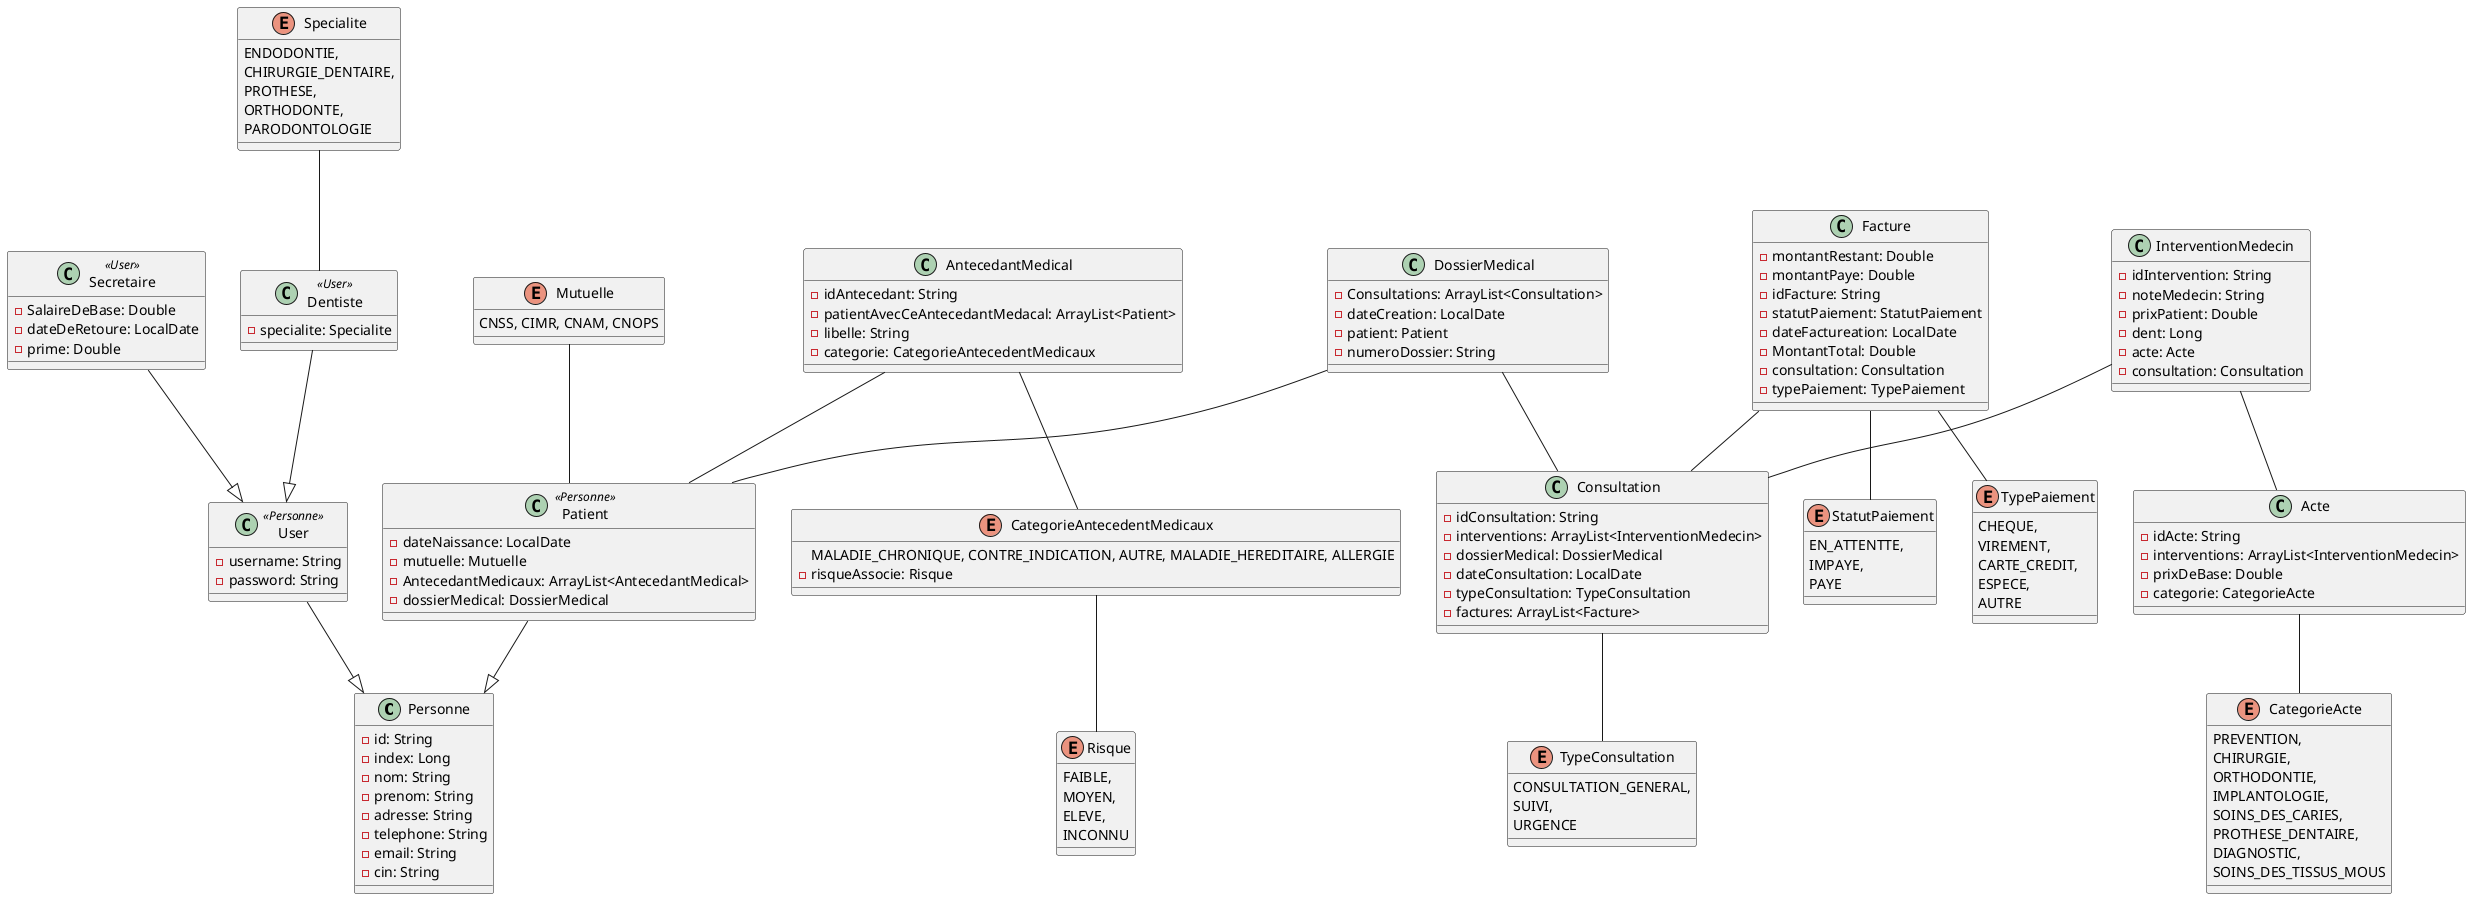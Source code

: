 @startuml
class Personne {
    - id: String
    - index: Long
    - nom: String
    - prenom: String
    - adresse: String
    - telephone: String
    - email: String
    - cin: String
}

class User <<Personne>> {
    - username: String
    - password: String
}

class Patient <<Personne>> {
    - dateNaissance: LocalDate
    - mutuelle: Mutuelle
    - AntecedantMedicaux: ArrayList<AntecedantMedical>
    - dossierMedical: DossierMedical
}

class Dentiste <<User>> {
    - specialite: Specialite
}

class Secretaire <<User>> {
    - SalaireDeBase: Double
    - dateDeRetoure: LocalDate
    - prime: Double
}

class Acte {
    - idActe: String
    - interventions: ArrayList<InterventionMedecin>
    - prixDeBase: Double
    - categorie: CategorieActe
}

enum CategorieActe {
    PREVENTION,
    CHIRURGIE,
    ORTHODONTIE,
    IMPLANTOLOGIE,
    SOINS_DES_CARIES,
    PROTHESE_DENTAIRE,
    DIAGNOSTIC,
    SOINS_DES_TISSUS_MOUS
}

class AntecedantMedical {
    - idAntecedant: String
    - patientAvecCeAntecedantMedacal: ArrayList<Patient>
    - libelle: String
    - categorie: CategorieAntecedentMedicaux
}

enum CategorieAntecedentMedicaux {
    MALADIE_CHRONIQUE, CONTRE_INDICATION, AUTRE, MALADIE_HEREDITAIRE, ALLERGIE
    - risqueAssocie: Risque
}

class DossierMedical {
    - Consultations: ArrayList<Consultation>
    - dateCreation: LocalDate
    - patient: Patient
    - numeroDossier: String
}

enum Risque {
    FAIBLE,
    MOYEN,
    ELEVE,
    INCONNU
}

class Consultation {
    - idConsultation: String
    - interventions: ArrayList<InterventionMedecin>
    - dossierMedical: DossierMedical
    - dateConsultation: LocalDate
    - typeConsultation: TypeConsultation
    - factures: ArrayList<Facture>
}

enum TypeConsultation {
    CONSULTATION_GENERAL,
    SUIVI,
    URGENCE
}

class Facture {
    - montantRestant: Double
    - montantPaye: Double
    - idFacture: String
    - statutPaiement: StatutPaiement
    - dateFactureation: LocalDate
    - MontantTotal: Double
    - consultation: Consultation
    - typePaiement: TypePaiement
}

enum StatutPaiement {
    EN_ATTENTTE,
    IMPAYE,
    PAYE
}

enum TypePaiement {
    CHEQUE,
    VIREMENT,
    CARTE_CREDIT,
    ESPECE,
    AUTRE
}


class InterventionMedecin {
    - idIntervention: String
    - noteMedecin: String
    - prixPatient: Double
    - dent: Long
    - acte: Acte
    - consultation: Consultation
}

enum Mutuelle {
    CNSS, CIMR, CNAM, CNOPS
}

enum Specialite {
    ENDODONTIE,
    CHIRURGIE_DENTAIRE,
    PROTHESE,
    ORTHODONTE,
    PARODONTOLOGIE
}


Secretaire --|> User
Dentiste --|> User
User --|> Personne
Acte -- CategorieActe
CategorieAntecedentMedicaux -- Risque
AntecedantMedical -- CategorieAntecedentMedicaux
DossierMedical -- Patient
Consultation -- TypeConsultation
Facture -- StatutPaiement
Facture -- TypePaiement
InterventionMedecin -- Acte
Patient --|> Personne
InterventionMedecin -- Consultation
Mutuelle -- Patient
Specialite -- Dentiste
Facture -- Consultation
DossierMedical -- Consultation
AntecedantMedical -- Patient

@enduml